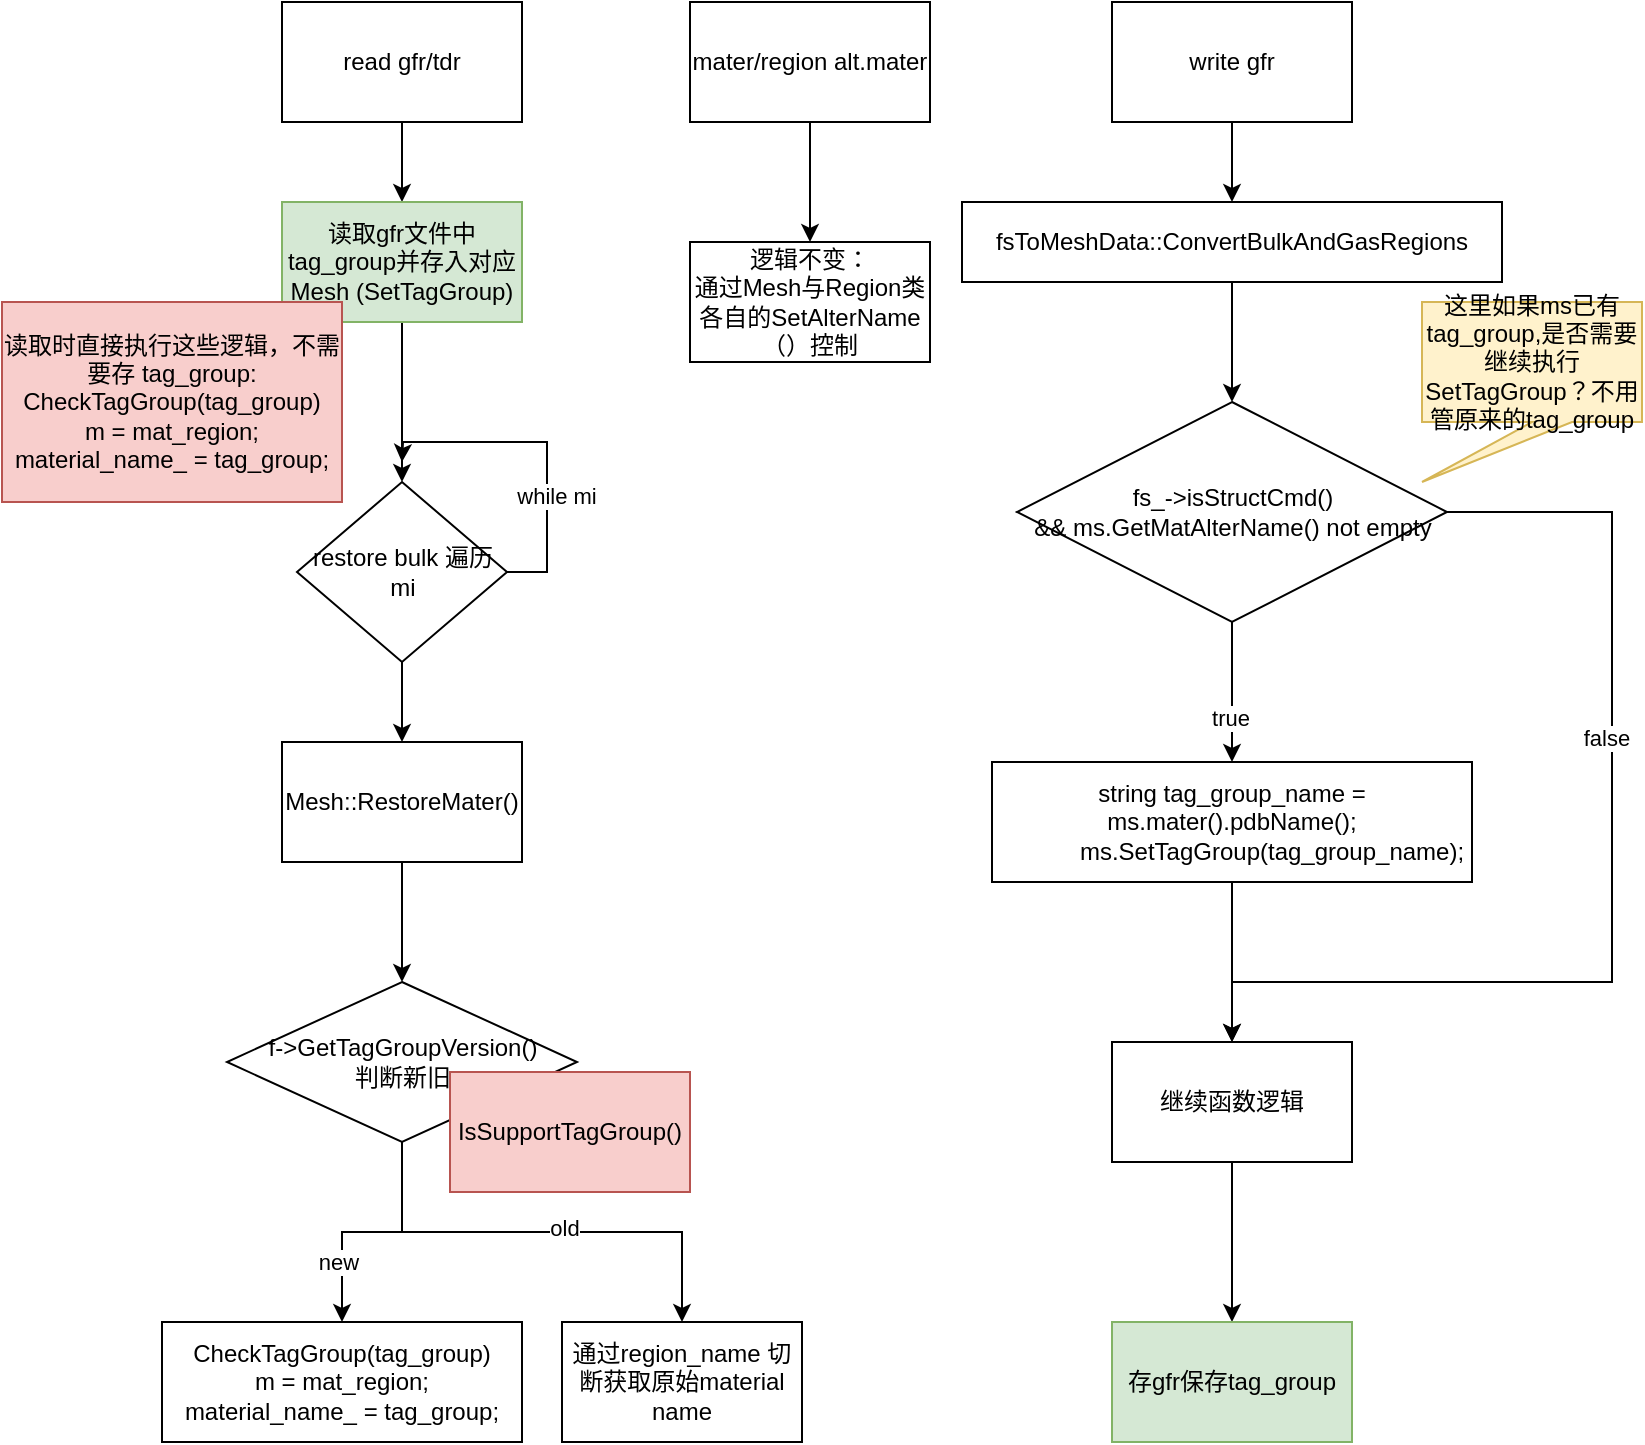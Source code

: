 <mxfile version="28.2.4">
  <diagram name="第 1 页" id="zQ5DOcV0YgHfXO1Tq6L7">
    <mxGraphModel dx="2046" dy="597" grid="1" gridSize="10" guides="1" tooltips="1" connect="1" arrows="1" fold="1" page="1" pageScale="1" pageWidth="827" pageHeight="1169" math="0" shadow="0">
      <root>
        <mxCell id="0" />
        <mxCell id="1" parent="0" />
        <mxCell id="tamCuUPaQzQzVOTZNICU-41" value="" style="edgeStyle=orthogonalEdgeStyle;rounded=0;orthogonalLoop=1;jettySize=auto;html=1;" edge="1" parent="1" source="tamCuUPaQzQzVOTZNICU-1" target="tamCuUPaQzQzVOTZNICU-40">
          <mxGeometry relative="1" as="geometry" />
        </mxCell>
        <mxCell id="tamCuUPaQzQzVOTZNICU-1" value="read gfr/tdr" style="rounded=0;whiteSpace=wrap;html=1;" vertex="1" parent="1">
          <mxGeometry x="90" y="50" width="120" height="60" as="geometry" />
        </mxCell>
        <mxCell id="tamCuUPaQzQzVOTZNICU-10" style="edgeStyle=orthogonalEdgeStyle;rounded=0;orthogonalLoop=1;jettySize=auto;html=1;exitX=0.5;exitY=1;exitDx=0;exitDy=0;" edge="1" parent="1" source="tamCuUPaQzQzVOTZNICU-3" target="tamCuUPaQzQzVOTZNICU-8">
          <mxGeometry relative="1" as="geometry" />
        </mxCell>
        <mxCell id="tamCuUPaQzQzVOTZNICU-11" style="edgeStyle=orthogonalEdgeStyle;rounded=0;orthogonalLoop=1;jettySize=auto;html=1;exitX=1;exitY=0.5;exitDx=0;exitDy=0;" edge="1" parent="1" source="tamCuUPaQzQzVOTZNICU-3">
          <mxGeometry relative="1" as="geometry">
            <mxPoint x="150" y="280" as="targetPoint" />
          </mxGeometry>
        </mxCell>
        <mxCell id="tamCuUPaQzQzVOTZNICU-21" value="while mi" style="edgeLabel;html=1;align=center;verticalAlign=middle;resizable=0;points=[];" vertex="1" connectable="0" parent="tamCuUPaQzQzVOTZNICU-11">
          <mxGeometry x="-0.307" y="-3" relative="1" as="geometry">
            <mxPoint x="1" as="offset" />
          </mxGeometry>
        </mxCell>
        <mxCell id="tamCuUPaQzQzVOTZNICU-3" value="restore bulk 遍历 mi" style="rhombus;whiteSpace=wrap;html=1;" vertex="1" parent="1">
          <mxGeometry x="97.5" y="290" width="105" height="90" as="geometry" />
        </mxCell>
        <mxCell id="tamCuUPaQzQzVOTZNICU-5" style="edgeStyle=orthogonalEdgeStyle;rounded=0;orthogonalLoop=1;jettySize=auto;html=1;" edge="1" parent="1" source="tamCuUPaQzQzVOTZNICU-4">
          <mxGeometry relative="1" as="geometry">
            <mxPoint x="354" y="170" as="targetPoint" />
          </mxGeometry>
        </mxCell>
        <mxCell id="tamCuUPaQzQzVOTZNICU-4" value="mater/region alt.mater" style="rounded=0;whiteSpace=wrap;html=1;" vertex="1" parent="1">
          <mxGeometry x="294" y="50" width="120" height="60" as="geometry" />
        </mxCell>
        <mxCell id="tamCuUPaQzQzVOTZNICU-6" value="逻辑不变：&lt;div&gt;通过Mesh与Region类各自的SetAlterName（）控制&lt;/div&gt;" style="rounded=0;whiteSpace=wrap;html=1;" vertex="1" parent="1">
          <mxGeometry x="294" y="170" width="120" height="60" as="geometry" />
        </mxCell>
        <mxCell id="tamCuUPaQzQzVOTZNICU-12" style="edgeStyle=orthogonalEdgeStyle;rounded=0;orthogonalLoop=1;jettySize=auto;html=1;exitX=0.5;exitY=1;exitDx=0;exitDy=0;" edge="1" parent="1" source="tamCuUPaQzQzVOTZNICU-8">
          <mxGeometry relative="1" as="geometry">
            <mxPoint x="150" y="540" as="targetPoint" />
          </mxGeometry>
        </mxCell>
        <mxCell id="tamCuUPaQzQzVOTZNICU-8" value="&lt;span style=&quot;text-align: left;&quot;&gt;Mesh::RestoreMater()&lt;/span&gt;" style="rounded=0;whiteSpace=wrap;html=1;" vertex="1" parent="1">
          <mxGeometry x="90" y="420" width="120" height="60" as="geometry" />
        </mxCell>
        <mxCell id="tamCuUPaQzQzVOTZNICU-16" value="" style="edgeStyle=orthogonalEdgeStyle;rounded=0;orthogonalLoop=1;jettySize=auto;html=1;" edge="1" parent="1" source="tamCuUPaQzQzVOTZNICU-13" target="tamCuUPaQzQzVOTZNICU-15">
          <mxGeometry relative="1" as="geometry" />
        </mxCell>
        <mxCell id="tamCuUPaQzQzVOTZNICU-19" value="new" style="edgeLabel;html=1;align=center;verticalAlign=middle;resizable=0;points=[];" vertex="1" connectable="0" parent="tamCuUPaQzQzVOTZNICU-16">
          <mxGeometry x="0.5" y="-2" relative="1" as="geometry">
            <mxPoint as="offset" />
          </mxGeometry>
        </mxCell>
        <mxCell id="tamCuUPaQzQzVOTZNICU-18" value="" style="edgeStyle=orthogonalEdgeStyle;rounded=0;orthogonalLoop=1;jettySize=auto;html=1;" edge="1" parent="1" source="tamCuUPaQzQzVOTZNICU-13" target="tamCuUPaQzQzVOTZNICU-17">
          <mxGeometry relative="1" as="geometry" />
        </mxCell>
        <mxCell id="tamCuUPaQzQzVOTZNICU-20" value="old" style="edgeLabel;html=1;align=center;verticalAlign=middle;resizable=0;points=[];" vertex="1" connectable="0" parent="tamCuUPaQzQzVOTZNICU-18">
          <mxGeometry x="0.096" y="2" relative="1" as="geometry">
            <mxPoint as="offset" />
          </mxGeometry>
        </mxCell>
        <mxCell id="tamCuUPaQzQzVOTZNICU-13" value="f-&amp;gt;GetTagGroupVersion()&lt;div&gt;判断新旧&lt;/div&gt;" style="rhombus;whiteSpace=wrap;html=1;" vertex="1" parent="1">
          <mxGeometry x="62.5" y="540" width="175" height="80" as="geometry" />
        </mxCell>
        <mxCell id="tamCuUPaQzQzVOTZNICU-15" value="CheckTagGroup(tag_group)&lt;div&gt;&lt;span style=&quot;background-color: transparent; color: light-dark(rgb(0, 0, 0), rgb(255, 255, 255));&quot;&gt;m = mat_region;&lt;/span&gt;&lt;div&gt;&lt;div&gt;material_name_ = tag_group;&lt;/div&gt;&lt;/div&gt;&lt;/div&gt;" style="whiteSpace=wrap;html=1;" vertex="1" parent="1">
          <mxGeometry x="30" y="710" width="180" height="60" as="geometry" />
        </mxCell>
        <mxCell id="tamCuUPaQzQzVOTZNICU-17" value="通过region_name 切断获取原始material name" style="whiteSpace=wrap;html=1;" vertex="1" parent="1">
          <mxGeometry x="230" y="710" width="120" height="60" as="geometry" />
        </mxCell>
        <mxCell id="tamCuUPaQzQzVOTZNICU-24" value="" style="edgeStyle=orthogonalEdgeStyle;rounded=0;orthogonalLoop=1;jettySize=auto;html=1;" edge="1" parent="1" source="tamCuUPaQzQzVOTZNICU-22" target="tamCuUPaQzQzVOTZNICU-23">
          <mxGeometry relative="1" as="geometry" />
        </mxCell>
        <mxCell id="tamCuUPaQzQzVOTZNICU-22" value="write gfr" style="rounded=0;whiteSpace=wrap;html=1;" vertex="1" parent="1">
          <mxGeometry x="505" y="50" width="120" height="60" as="geometry" />
        </mxCell>
        <mxCell id="tamCuUPaQzQzVOTZNICU-29" value="" style="edgeStyle=orthogonalEdgeStyle;rounded=0;orthogonalLoop=1;jettySize=auto;html=1;" edge="1" parent="1" source="tamCuUPaQzQzVOTZNICU-23" target="tamCuUPaQzQzVOTZNICU-28">
          <mxGeometry relative="1" as="geometry" />
        </mxCell>
        <mxCell id="tamCuUPaQzQzVOTZNICU-23" value="fsToMeshData::ConvertBulkAndGasRegions" style="rounded=0;whiteSpace=wrap;html=1;" vertex="1" parent="1">
          <mxGeometry x="430" y="150" width="270" height="40" as="geometry" />
        </mxCell>
        <mxCell id="tamCuUPaQzQzVOTZNICU-32" value="" style="edgeStyle=orthogonalEdgeStyle;rounded=0;orthogonalLoop=1;jettySize=auto;html=1;" edge="1" parent="1" source="tamCuUPaQzQzVOTZNICU-28" target="tamCuUPaQzQzVOTZNICU-31">
          <mxGeometry relative="1" as="geometry" />
        </mxCell>
        <mxCell id="tamCuUPaQzQzVOTZNICU-33" value="true" style="edgeLabel;html=1;align=center;verticalAlign=middle;resizable=0;points=[];" vertex="1" connectable="0" parent="tamCuUPaQzQzVOTZNICU-32">
          <mxGeometry x="0.371" y="-1" relative="1" as="geometry">
            <mxPoint as="offset" />
          </mxGeometry>
        </mxCell>
        <mxCell id="tamCuUPaQzQzVOTZNICU-38" style="edgeStyle=orthogonalEdgeStyle;rounded=0;orthogonalLoop=1;jettySize=auto;html=1;entryX=0.5;entryY=0;entryDx=0;entryDy=0;" edge="1" parent="1" source="tamCuUPaQzQzVOTZNICU-28" target="tamCuUPaQzQzVOTZNICU-36">
          <mxGeometry relative="1" as="geometry">
            <mxPoint x="785" y="570" as="targetPoint" />
            <Array as="points">
              <mxPoint x="755" y="305" />
              <mxPoint x="755" y="540" />
              <mxPoint x="565" y="540" />
            </Array>
          </mxGeometry>
        </mxCell>
        <mxCell id="tamCuUPaQzQzVOTZNICU-39" value="false" style="edgeLabel;html=1;align=center;verticalAlign=middle;resizable=0;points=[];" vertex="1" connectable="0" parent="tamCuUPaQzQzVOTZNICU-38">
          <mxGeometry x="-0.276" y="-3" relative="1" as="geometry">
            <mxPoint y="1" as="offset" />
          </mxGeometry>
        </mxCell>
        <mxCell id="tamCuUPaQzQzVOTZNICU-28" value="fs_-&amp;gt;isStructCmd() &amp;amp;&amp;amp;&amp;nbsp;ms.GetMatAlterName() not empty" style="rhombus;whiteSpace=wrap;html=1;rounded=0;" vertex="1" parent="1">
          <mxGeometry x="457.5" y="250" width="215" height="110" as="geometry" />
        </mxCell>
        <mxCell id="tamCuUPaQzQzVOTZNICU-37" value="" style="edgeStyle=orthogonalEdgeStyle;rounded=0;orthogonalLoop=1;jettySize=auto;html=1;" edge="1" parent="1" source="tamCuUPaQzQzVOTZNICU-31" target="tamCuUPaQzQzVOTZNICU-36">
          <mxGeometry relative="1" as="geometry" />
        </mxCell>
        <mxCell id="tamCuUPaQzQzVOTZNICU-31" value="&lt;div&gt;string tag_group_name = ms.mater().pdbName();&lt;/div&gt;&lt;div&gt;&amp;nbsp; &amp;nbsp; &amp;nbsp; &amp;nbsp; &amp;nbsp; &amp;nbsp; ms.SetTagGroup(tag_group_name);&lt;/div&gt;" style="whiteSpace=wrap;html=1;rounded=0;" vertex="1" parent="1">
          <mxGeometry x="445" y="430" width="240" height="60" as="geometry" />
        </mxCell>
        <mxCell id="tamCuUPaQzQzVOTZNICU-45" value="" style="edgeStyle=orthogonalEdgeStyle;rounded=0;orthogonalLoop=1;jettySize=auto;html=1;" edge="1" parent="1" source="tamCuUPaQzQzVOTZNICU-36" target="tamCuUPaQzQzVOTZNICU-44">
          <mxGeometry relative="1" as="geometry" />
        </mxCell>
        <mxCell id="tamCuUPaQzQzVOTZNICU-36" value="继续函数逻辑" style="whiteSpace=wrap;html=1;rounded=0;" vertex="1" parent="1">
          <mxGeometry x="505" y="570" width="120" height="60" as="geometry" />
        </mxCell>
        <mxCell id="tamCuUPaQzQzVOTZNICU-42" style="edgeStyle=orthogonalEdgeStyle;rounded=0;orthogonalLoop=1;jettySize=auto;html=1;" edge="1" parent="1" source="tamCuUPaQzQzVOTZNICU-40" target="tamCuUPaQzQzVOTZNICU-3">
          <mxGeometry relative="1" as="geometry" />
        </mxCell>
        <mxCell id="tamCuUPaQzQzVOTZNICU-40" value="读取gfr文件中tag_group并存入对应Mesh (SetTagGroup)" style="whiteSpace=wrap;html=1;rounded=0;fillColor=#d5e8d4;strokeColor=#82b366;" vertex="1" parent="1">
          <mxGeometry x="90" y="150" width="120" height="60" as="geometry" />
        </mxCell>
        <mxCell id="tamCuUPaQzQzVOTZNICU-44" value="存gfr保存tag_group" style="whiteSpace=wrap;html=1;rounded=0;fillColor=#d5e8d4;strokeColor=#82b366;" vertex="1" parent="1">
          <mxGeometry x="505" y="710" width="120" height="60" as="geometry" />
        </mxCell>
        <mxCell id="tamCuUPaQzQzVOTZNICU-46" value="这里如果ms已有tag_group,是否需要继续执行SetTagGroup？不用管原来的tag_group" style="shape=callout;whiteSpace=wrap;html=1;perimeter=calloutPerimeter;fillColor=#fff2cc;strokeColor=#d6b656;position2=0;rotation=0;" vertex="1" parent="1">
          <mxGeometry x="660" y="200" width="110" height="90" as="geometry" />
        </mxCell>
        <mxCell id="tamCuUPaQzQzVOTZNICU-47" value="&lt;span style=&quot;text-align: left;&quot;&gt;IsSupportTagGroup()&lt;/span&gt;" style="rounded=0;whiteSpace=wrap;html=1;fillColor=#f8cecc;strokeColor=#b85450;" vertex="1" parent="1">
          <mxGeometry x="174" y="585" width="120" height="60" as="geometry" />
        </mxCell>
        <mxCell id="tamCuUPaQzQzVOTZNICU-48" value="&lt;div&gt;读取时直接执行这些逻辑，不需要存 tag_group:&lt;/div&gt;CheckTagGroup(tag_group)&lt;div&gt;&lt;span style=&quot;background-color: transparent; color: light-dark(rgb(0, 0, 0), rgb(255, 255, 255));&quot;&gt;m = mat_region;&lt;/span&gt;&lt;div&gt;material_name_ = tag_group;&lt;/div&gt;&lt;/div&gt;" style="rounded=0;whiteSpace=wrap;html=1;fillColor=#f8cecc;strokeColor=#b85450;" vertex="1" parent="1">
          <mxGeometry x="-50" y="200" width="170" height="100" as="geometry" />
        </mxCell>
      </root>
    </mxGraphModel>
  </diagram>
</mxfile>
